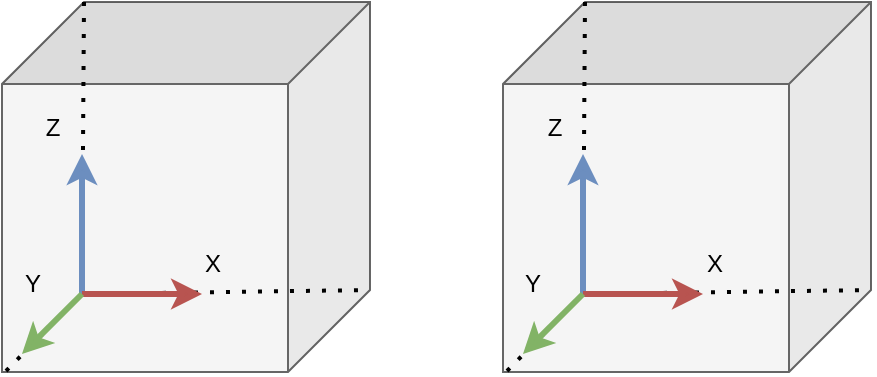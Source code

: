 <mxfile version="23.1.5" type="device" pages="2">
  <diagram name="Pagina-1" id="zzTPbrZuOmEpCKNn7qzb">
    <mxGraphModel dx="658" dy="396" grid="1" gridSize="10" guides="1" tooltips="1" connect="1" arrows="1" fold="1" page="1" pageScale="1" pageWidth="1169" pageHeight="827" math="0" shadow="0">
      <root>
        <mxCell id="0" />
        <mxCell id="1" parent="0" />
        <mxCell id="t6dsQMkvPQD5EQUjRo97-1" value="" style="shape=cube;whiteSpace=wrap;html=1;boundedLbl=1;backgroundOutline=1;darkOpacity=0.05;darkOpacity2=0.1;size=41;rotation=90;fillColor=#f5f5f5;fontColor=#333333;strokeColor=#666666;" vertex="1" parent="1">
          <mxGeometry x="279.5" y="134.5" width="185" height="184" as="geometry" />
        </mxCell>
        <mxCell id="t6dsQMkvPQD5EQUjRo97-2" value="" style="endArrow=none;dashed=1;html=1;dashPattern=1 3;strokeWidth=2;rounded=0;" edge="1" parent="1">
          <mxGeometry width="50" height="50" relative="1" as="geometry">
            <mxPoint x="282" y="318.5" as="sourcePoint" />
            <mxPoint x="320" y="280" as="targetPoint" />
          </mxGeometry>
        </mxCell>
        <mxCell id="t6dsQMkvPQD5EQUjRo97-3" value="" style="endArrow=none;dashed=1;html=1;dashPattern=1 3;strokeWidth=2;rounded=0;entryX=0;entryY=0;entryDx=0;entryDy=143;entryPerimeter=0;" edge="1" parent="1" target="t6dsQMkvPQD5EQUjRo97-1">
          <mxGeometry width="50" height="50" relative="1" as="geometry">
            <mxPoint x="320" y="280" as="sourcePoint" />
            <mxPoint x="510" y="270" as="targetPoint" />
          </mxGeometry>
        </mxCell>
        <mxCell id="t6dsQMkvPQD5EQUjRo97-4" value="" style="endArrow=none;dashed=1;html=1;dashPattern=1 3;strokeWidth=2;rounded=0;entryX=0;entryY=0;entryDx=144;entryDy=0;entryPerimeter=0;" edge="1" parent="1" target="t6dsQMkvPQD5EQUjRo97-1">
          <mxGeometry width="50" height="50" relative="1" as="geometry">
            <mxPoint x="320" y="280" as="sourcePoint" />
            <mxPoint x="420" y="250" as="targetPoint" />
          </mxGeometry>
        </mxCell>
        <mxCell id="t6dsQMkvPQD5EQUjRo97-5" value="" style="endArrow=classic;html=1;rounded=0;fillColor=#dae8fc;strokeColor=#6c8ebf;strokeWidth=3;" edge="1" parent="1">
          <mxGeometry width="50" height="50" relative="1" as="geometry">
            <mxPoint x="320" y="280" as="sourcePoint" />
            <mxPoint x="320" y="210" as="targetPoint" />
          </mxGeometry>
        </mxCell>
        <mxCell id="t6dsQMkvPQD5EQUjRo97-6" value="Z" style="text;html=1;align=center;verticalAlign=middle;resizable=0;points=[];autosize=1;strokeColor=none;fillColor=none;" vertex="1" parent="1">
          <mxGeometry x="290" y="182" width="30" height="30" as="geometry" />
        </mxCell>
        <mxCell id="t6dsQMkvPQD5EQUjRo97-7" value="" style="endArrow=classic;html=1;rounded=0;fillColor=#f8cecc;strokeColor=#b85450;strokeWidth=3;" edge="1" parent="1">
          <mxGeometry width="50" height="50" relative="1" as="geometry">
            <mxPoint x="320" y="280" as="sourcePoint" />
            <mxPoint x="380" y="280" as="targetPoint" />
          </mxGeometry>
        </mxCell>
        <mxCell id="t6dsQMkvPQD5EQUjRo97-8" value="X" style="text;html=1;align=center;verticalAlign=middle;resizable=0;points=[];autosize=1;strokeColor=none;fillColor=none;" vertex="1" parent="1">
          <mxGeometry x="370" y="250" width="30" height="30" as="geometry" />
        </mxCell>
        <mxCell id="t6dsQMkvPQD5EQUjRo97-9" value="" style="endArrow=classic;html=1;rounded=0;fillColor=#d5e8d4;strokeColor=#82b366;strokeWidth=3;" edge="1" parent="1">
          <mxGeometry width="50" height="50" relative="1" as="geometry">
            <mxPoint x="320" y="280" as="sourcePoint" />
            <mxPoint x="290" y="310" as="targetPoint" />
          </mxGeometry>
        </mxCell>
        <mxCell id="t6dsQMkvPQD5EQUjRo97-10" value="Y" style="text;html=1;align=center;verticalAlign=middle;resizable=0;points=[];autosize=1;strokeColor=none;fillColor=none;" vertex="1" parent="1">
          <mxGeometry x="279.5" y="260" width="30" height="30" as="geometry" />
        </mxCell>
        <mxCell id="VhFV3vIk3BgZcSHD1rAm-1" value="" style="shape=cube;whiteSpace=wrap;html=1;boundedLbl=1;backgroundOutline=1;darkOpacity=0.05;darkOpacity2=0.1;size=41;rotation=90;fillColor=#f5f5f5;fontColor=#333333;strokeColor=#666666;" vertex="1" parent="1">
          <mxGeometry x="530" y="134.5" width="185" height="184" as="geometry" />
        </mxCell>
        <mxCell id="VhFV3vIk3BgZcSHD1rAm-2" value="" style="endArrow=none;dashed=1;html=1;dashPattern=1 3;strokeWidth=2;rounded=0;" edge="1" parent="1">
          <mxGeometry width="50" height="50" relative="1" as="geometry">
            <mxPoint x="532.5" y="318.5" as="sourcePoint" />
            <mxPoint x="570.5" y="280" as="targetPoint" />
          </mxGeometry>
        </mxCell>
        <mxCell id="VhFV3vIk3BgZcSHD1rAm-3" value="" style="endArrow=none;dashed=1;html=1;dashPattern=1 3;strokeWidth=2;rounded=0;entryX=0;entryY=0;entryDx=0;entryDy=143;entryPerimeter=0;" edge="1" parent="1" target="VhFV3vIk3BgZcSHD1rAm-1">
          <mxGeometry width="50" height="50" relative="1" as="geometry">
            <mxPoint x="570.5" y="280" as="sourcePoint" />
            <mxPoint x="760.5" y="270" as="targetPoint" />
          </mxGeometry>
        </mxCell>
        <mxCell id="VhFV3vIk3BgZcSHD1rAm-4" value="" style="endArrow=none;dashed=1;html=1;dashPattern=1 3;strokeWidth=2;rounded=0;entryX=0;entryY=0;entryDx=144;entryDy=0;entryPerimeter=0;" edge="1" parent="1" target="VhFV3vIk3BgZcSHD1rAm-1">
          <mxGeometry width="50" height="50" relative="1" as="geometry">
            <mxPoint x="570.5" y="280" as="sourcePoint" />
            <mxPoint x="670.5" y="250" as="targetPoint" />
          </mxGeometry>
        </mxCell>
        <mxCell id="VhFV3vIk3BgZcSHD1rAm-5" value="" style="endArrow=classic;html=1;rounded=0;fillColor=#dae8fc;strokeColor=#6c8ebf;strokeWidth=3;" edge="1" parent="1">
          <mxGeometry width="50" height="50" relative="1" as="geometry">
            <mxPoint x="570.5" y="280" as="sourcePoint" />
            <mxPoint x="570.5" y="210" as="targetPoint" />
          </mxGeometry>
        </mxCell>
        <mxCell id="VhFV3vIk3BgZcSHD1rAm-6" value="Z" style="text;html=1;align=center;verticalAlign=middle;resizable=0;points=[];autosize=1;strokeColor=none;fillColor=none;" vertex="1" parent="1">
          <mxGeometry x="540.5" y="182" width="30" height="30" as="geometry" />
        </mxCell>
        <mxCell id="VhFV3vIk3BgZcSHD1rAm-7" value="" style="endArrow=classic;html=1;rounded=0;fillColor=#f8cecc;strokeColor=#b85450;strokeWidth=3;" edge="1" parent="1">
          <mxGeometry width="50" height="50" relative="1" as="geometry">
            <mxPoint x="570.5" y="280" as="sourcePoint" />
            <mxPoint x="630.5" y="280" as="targetPoint" />
          </mxGeometry>
        </mxCell>
        <mxCell id="VhFV3vIk3BgZcSHD1rAm-8" value="X" style="text;html=1;align=center;verticalAlign=middle;resizable=0;points=[];autosize=1;strokeColor=none;fillColor=none;" vertex="1" parent="1">
          <mxGeometry x="620.5" y="250" width="30" height="30" as="geometry" />
        </mxCell>
        <mxCell id="VhFV3vIk3BgZcSHD1rAm-9" value="" style="endArrow=classic;html=1;rounded=0;fillColor=#d5e8d4;strokeColor=#82b366;strokeWidth=3;" edge="1" parent="1">
          <mxGeometry width="50" height="50" relative="1" as="geometry">
            <mxPoint x="570.5" y="280" as="sourcePoint" />
            <mxPoint x="540.5" y="310" as="targetPoint" />
          </mxGeometry>
        </mxCell>
        <mxCell id="VhFV3vIk3BgZcSHD1rAm-10" value="Y" style="text;html=1;align=center;verticalAlign=middle;resizable=0;points=[];autosize=1;strokeColor=none;fillColor=none;" vertex="1" parent="1">
          <mxGeometry x="530" y="260" width="30" height="30" as="geometry" />
        </mxCell>
      </root>
    </mxGraphModel>
  </diagram>
  <diagram id="jabt45Ank8SOJSK1zkMQ" name="Pagina-2">
    <mxGraphModel dx="1468" dy="883" grid="1" gridSize="10" guides="1" tooltips="1" connect="1" arrows="1" fold="1" page="1" pageScale="1" pageWidth="1169" pageHeight="827" math="0" shadow="0">
      <root>
        <mxCell id="0" />
        <mxCell id="1" parent="0" />
        <mxCell id="BExbLMBwpLFMz_tROVOg-1" value="" style="shape=cube;whiteSpace=wrap;html=1;boundedLbl=1;backgroundOutline=1;darkOpacity=0.05;darkOpacity2=0.1;size=41;rotation=90;fillColor=#f5f5f5;fontColor=#333333;strokeColor=#666666;" vertex="1" parent="1">
          <mxGeometry x="281" y="40.5" width="185" height="184" as="geometry" />
        </mxCell>
        <mxCell id="BExbLMBwpLFMz_tROVOg-2" value="" style="endArrow=none;dashed=1;html=1;dashPattern=1 3;strokeWidth=2;rounded=0;" edge="1" parent="1">
          <mxGeometry width="50" height="50" relative="1" as="geometry">
            <mxPoint x="283.5" y="224.5" as="sourcePoint" />
            <mxPoint x="321.5" y="186" as="targetPoint" />
          </mxGeometry>
        </mxCell>
        <mxCell id="BExbLMBwpLFMz_tROVOg-3" value="" style="endArrow=none;dashed=1;html=1;dashPattern=1 3;strokeWidth=2;rounded=0;entryX=0;entryY=0;entryDx=0;entryDy=143;entryPerimeter=0;" edge="1" parent="1" target="BExbLMBwpLFMz_tROVOg-1">
          <mxGeometry width="50" height="50" relative="1" as="geometry">
            <mxPoint x="321.5" y="186" as="sourcePoint" />
            <mxPoint x="511.5" y="176" as="targetPoint" />
          </mxGeometry>
        </mxCell>
        <mxCell id="BExbLMBwpLFMz_tROVOg-4" value="" style="endArrow=none;dashed=1;html=1;dashPattern=1 3;strokeWidth=2;rounded=0;entryX=0;entryY=0;entryDx=144;entryDy=0;entryPerimeter=0;" edge="1" parent="1" target="BExbLMBwpLFMz_tROVOg-1">
          <mxGeometry width="50" height="50" relative="1" as="geometry">
            <mxPoint x="321.5" y="186" as="sourcePoint" />
            <mxPoint x="421.5" y="156" as="targetPoint" />
          </mxGeometry>
        </mxCell>
        <mxCell id="BExbLMBwpLFMz_tROVOg-5" value="" style="endArrow=classic;html=1;rounded=0;fillColor=#dae8fc;strokeColor=#6c8ebf;strokeWidth=3;" edge="1" parent="1">
          <mxGeometry width="50" height="50" relative="1" as="geometry">
            <mxPoint x="321.5" y="186" as="sourcePoint" />
            <mxPoint x="321.5" y="116" as="targetPoint" />
          </mxGeometry>
        </mxCell>
        <mxCell id="BExbLMBwpLFMz_tROVOg-6" value="Z" style="text;html=1;align=center;verticalAlign=middle;resizable=0;points=[];autosize=1;strokeColor=none;fillColor=none;" vertex="1" parent="1">
          <mxGeometry x="291.5" y="88" width="30" height="30" as="geometry" />
        </mxCell>
        <mxCell id="BExbLMBwpLFMz_tROVOg-11" value="" style="shape=cube;whiteSpace=wrap;html=1;boundedLbl=1;backgroundOutline=1;darkOpacity=0.05;darkOpacity2=0.1;size=41;rotation=90;fillColor=#f5f5f5;fontColor=#333333;strokeColor=#666666;" vertex="1" parent="1">
          <mxGeometry x="281" y="240.5" width="185" height="184" as="geometry" />
        </mxCell>
        <mxCell id="BExbLMBwpLFMz_tROVOg-12" value="" style="endArrow=none;dashed=1;html=1;dashPattern=1 3;strokeWidth=2;rounded=0;" edge="1" parent="1">
          <mxGeometry width="50" height="50" relative="1" as="geometry">
            <mxPoint x="283.5" y="424.5" as="sourcePoint" />
            <mxPoint x="321.5" y="386" as="targetPoint" />
          </mxGeometry>
        </mxCell>
        <mxCell id="BExbLMBwpLFMz_tROVOg-13" value="" style="endArrow=none;dashed=1;html=1;dashPattern=1 3;strokeWidth=2;rounded=0;entryX=0;entryY=0;entryDx=0;entryDy=143;entryPerimeter=0;" edge="1" parent="1" target="BExbLMBwpLFMz_tROVOg-11">
          <mxGeometry width="50" height="50" relative="1" as="geometry">
            <mxPoint x="321.5" y="386" as="sourcePoint" />
            <mxPoint x="511.5" y="376" as="targetPoint" />
          </mxGeometry>
        </mxCell>
        <mxCell id="BExbLMBwpLFMz_tROVOg-14" value="" style="endArrow=none;dashed=1;html=1;dashPattern=1 3;strokeWidth=2;rounded=0;entryX=0;entryY=0;entryDx=144;entryDy=0;entryPerimeter=0;" edge="1" parent="1" target="BExbLMBwpLFMz_tROVOg-11">
          <mxGeometry width="50" height="50" relative="1" as="geometry">
            <mxPoint x="321.5" y="386" as="sourcePoint" />
            <mxPoint x="421.5" y="356" as="targetPoint" />
          </mxGeometry>
        </mxCell>
        <mxCell id="BExbLMBwpLFMz_tROVOg-19" value="" style="endArrow=classic;html=1;rounded=0;fillColor=#d5e8d4;strokeColor=#82b366;strokeWidth=3;" edge="1" parent="1">
          <mxGeometry width="50" height="50" relative="1" as="geometry">
            <mxPoint x="321.5" y="386" as="sourcePoint" />
            <mxPoint x="291.5" y="416" as="targetPoint" />
          </mxGeometry>
        </mxCell>
        <mxCell id="BExbLMBwpLFMz_tROVOg-20" value="Y" style="text;html=1;align=center;verticalAlign=middle;resizable=0;points=[];autosize=1;strokeColor=none;fillColor=none;" vertex="1" parent="1">
          <mxGeometry x="281" y="366" width="30" height="30" as="geometry" />
        </mxCell>
        <mxCell id="BExbLMBwpLFMz_tROVOg-21" value="" style="shape=parallelogram;perimeter=parallelogramPerimeter;whiteSpace=wrap;html=1;fixedSize=1;size=40;fillColor=#ffe6cc;strokeColor=#d79b00;opacity=50;" vertex="1" parent="1">
          <mxGeometry x="281" y="150" width="184" height="40" as="geometry" />
        </mxCell>
        <mxCell id="BExbLMBwpLFMz_tROVOg-23" value="" style="shape=parallelogram;perimeter=parallelogramPerimeter;whiteSpace=wrap;html=1;fixedSize=1;size=40;fillColor=#ffe6cc;strokeColor=#d79b00;opacity=50;" vertex="1" parent="1">
          <mxGeometry x="281" y="140" width="184" height="40" as="geometry" />
        </mxCell>
        <mxCell id="BExbLMBwpLFMz_tROVOg-24" value="" style="shape=parallelogram;perimeter=parallelogramPerimeter;whiteSpace=wrap;html=1;fixedSize=1;size=40;fillColor=#ffe6cc;strokeColor=#d79b00;opacity=50;" vertex="1" parent="1">
          <mxGeometry x="281" y="130" width="184" height="40" as="geometry" />
        </mxCell>
        <mxCell id="BExbLMBwpLFMz_tROVOg-25" value="" style="rounded=0;whiteSpace=wrap;html=1;fillColor=#ffe6cc;strokeColor=#d79b00;opacity=50;" vertex="1" parent="1">
          <mxGeometry x="301" y="262.5" width="144" height="142" as="geometry" />
        </mxCell>
        <mxCell id="BExbLMBwpLFMz_tROVOg-26" value="" style="rounded=0;whiteSpace=wrap;html=1;fillColor=#ffe6cc;strokeColor=#d79b00;opacity=50;" vertex="1" parent="1">
          <mxGeometry x="310" y="254" width="144" height="142" as="geometry" />
        </mxCell>
        <mxCell id="BExbLMBwpLFMz_tROVOg-27" value="" style="rounded=0;whiteSpace=wrap;html=1;fillColor=#ffe6cc;strokeColor=#d79b00;opacity=50;" vertex="1" parent="1">
          <mxGeometry x="291.5" y="270" width="144" height="142" as="geometry" />
        </mxCell>
        <mxCell id="fBgjqR1qRVpHcfit4REd-1" value="" style="shape=cube;whiteSpace=wrap;html=1;boundedLbl=1;backgroundOutline=1;darkOpacity=0.05;darkOpacity2=0.1;size=41;rotation=90;fillColor=#f5f5f5;fontColor=#333333;strokeColor=#666666;" vertex="1" parent="1">
          <mxGeometry x="280" y="460.5" width="185" height="184" as="geometry" />
        </mxCell>
        <mxCell id="fBgjqR1qRVpHcfit4REd-2" value="" style="endArrow=none;dashed=1;html=1;dashPattern=1 3;strokeWidth=2;rounded=0;" edge="1" parent="1">
          <mxGeometry width="50" height="50" relative="1" as="geometry">
            <mxPoint x="282.5" y="644.5" as="sourcePoint" />
            <mxPoint x="320.5" y="606" as="targetPoint" />
          </mxGeometry>
        </mxCell>
        <mxCell id="fBgjqR1qRVpHcfit4REd-3" value="" style="endArrow=none;dashed=1;html=1;dashPattern=1 3;strokeWidth=2;rounded=0;entryX=0;entryY=0;entryDx=0;entryDy=143;entryPerimeter=0;" edge="1" parent="1" target="fBgjqR1qRVpHcfit4REd-1">
          <mxGeometry width="50" height="50" relative="1" as="geometry">
            <mxPoint x="320.5" y="606" as="sourcePoint" />
            <mxPoint x="510.5" y="596" as="targetPoint" />
          </mxGeometry>
        </mxCell>
        <mxCell id="fBgjqR1qRVpHcfit4REd-4" value="" style="endArrow=none;dashed=1;html=1;dashPattern=1 3;strokeWidth=2;rounded=0;entryX=0;entryY=0;entryDx=144;entryDy=0;entryPerimeter=0;" edge="1" parent="1" target="fBgjqR1qRVpHcfit4REd-1">
          <mxGeometry width="50" height="50" relative="1" as="geometry">
            <mxPoint x="320.5" y="606" as="sourcePoint" />
            <mxPoint x="420.5" y="576" as="targetPoint" />
          </mxGeometry>
        </mxCell>
        <mxCell id="fBgjqR1qRVpHcfit4REd-7" value="" style="endArrow=classic;html=1;rounded=0;fillColor=#f8cecc;strokeColor=#b85450;strokeWidth=3;" edge="1" parent="1">
          <mxGeometry width="50" height="50" relative="1" as="geometry">
            <mxPoint x="320.5" y="606" as="sourcePoint" />
            <mxPoint x="380.5" y="606" as="targetPoint" />
          </mxGeometry>
        </mxCell>
        <mxCell id="fBgjqR1qRVpHcfit4REd-8" value="X" style="text;html=1;align=center;verticalAlign=middle;resizable=0;points=[];autosize=1;strokeColor=none;fillColor=none;" vertex="1" parent="1">
          <mxGeometry x="370.5" y="576" width="30" height="30" as="geometry" />
        </mxCell>
        <mxCell id="fBgjqR1qRVpHcfit4REd-11" value="" style="shape=parallelogram;perimeter=parallelogramPerimeter;whiteSpace=wrap;html=1;fixedSize=1;size=40;fillColor=#ffe6cc;strokeColor=#d79b00;opacity=50;rotation=-90;flipH=1;" vertex="1" parent="1">
          <mxGeometry x="240" y="532.5" width="184" height="40" as="geometry" />
        </mxCell>
        <mxCell id="fBgjqR1qRVpHcfit4REd-12" value="" style="shape=parallelogram;perimeter=parallelogramPerimeter;whiteSpace=wrap;html=1;fixedSize=1;size=40;fillColor=#ffe6cc;strokeColor=#d79b00;opacity=50;rotation=-90;flipH=1;" vertex="1" parent="1">
          <mxGeometry x="251.5" y="532.5" width="184" height="40" as="geometry" />
        </mxCell>
        <mxCell id="fBgjqR1qRVpHcfit4REd-13" value="" style="shape=parallelogram;perimeter=parallelogramPerimeter;whiteSpace=wrap;html=1;fixedSize=1;size=40;fillColor=#ffe6cc;strokeColor=#d79b00;opacity=50;rotation=-90;flipH=1;" vertex="1" parent="1">
          <mxGeometry x="263" y="532.5" width="184" height="40" as="geometry" />
        </mxCell>
      </root>
    </mxGraphModel>
  </diagram>
</mxfile>
